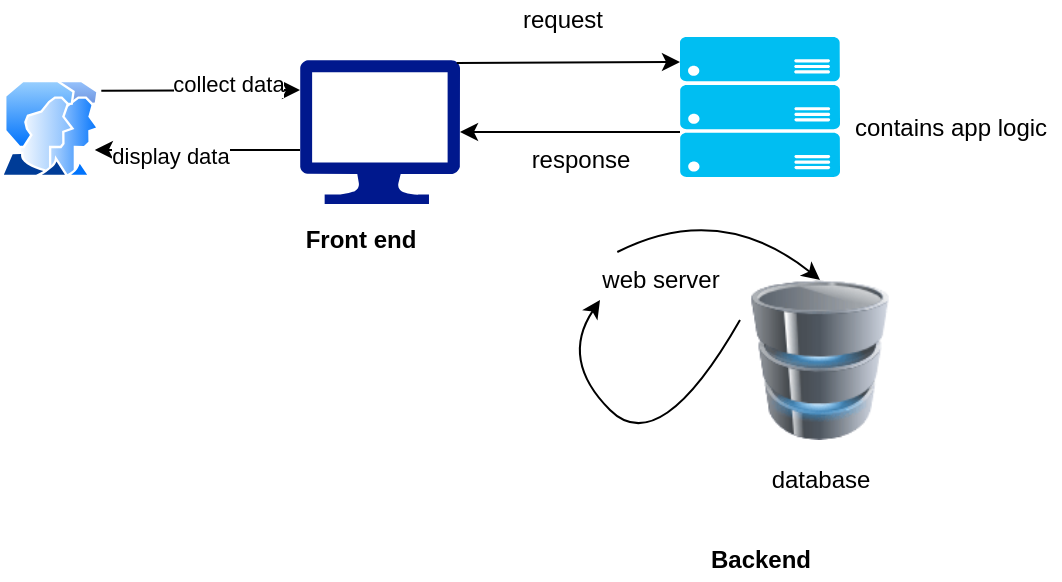 <mxfile version="18.2.0" type="device"><diagram id="Ep3M0cvQ6j31kW8HYtcX" name="Page-1"><mxGraphModel dx="782" dy="436" grid="1" gridSize="10" guides="1" tooltips="1" connect="1" arrows="1" fold="1" page="1" pageScale="1" pageWidth="827" pageHeight="1169" math="0" shadow="0"><root><mxCell id="0"/><mxCell id="1" parent="0"/><mxCell id="jVhAX_JXE4GI2uf3QXHV-6" value="" style="aspect=fixed;perimeter=ellipsePerimeter;html=1;align=center;shadow=0;dashed=0;spacingTop=3;image;image=img/lib/active_directory/user_accounts.svg;" vertex="1" parent="1"><mxGeometry x="90" y="100" width="50" height="48.5" as="geometry"/></mxCell><mxCell id="jVhAX_JXE4GI2uf3QXHV-7" value="" style="endArrow=classic;html=1;rounded=0;exitX=1.013;exitY=0.11;exitDx=0;exitDy=0;exitPerimeter=0;" edge="1" parent="1" source="jVhAX_JXE4GI2uf3QXHV-6"><mxGeometry width="50" height="50" relative="1" as="geometry"><mxPoint x="190" y="160" as="sourcePoint"/><mxPoint x="240" y="105" as="targetPoint"/></mxGeometry></mxCell><mxCell id="jVhAX_JXE4GI2uf3QXHV-8" value="collect data" style="edgeLabel;html=1;align=center;verticalAlign=middle;resizable=0;points=[];" vertex="1" connectable="0" parent="jVhAX_JXE4GI2uf3QXHV-7"><mxGeometry x="0.276" y="3" relative="1" as="geometry"><mxPoint as="offset"/></mxGeometry></mxCell><mxCell id="jVhAX_JXE4GI2uf3QXHV-9" value="" style="endArrow=classic;html=1;rounded=0;entryX=1;entryY=0.75;entryDx=0;entryDy=0;" edge="1" parent="1" target="jVhAX_JXE4GI2uf3QXHV-6"><mxGeometry width="50" height="50" relative="1" as="geometry"><mxPoint x="240" y="135" as="sourcePoint"/><mxPoint x="250" y="115" as="targetPoint"/></mxGeometry></mxCell><mxCell id="jVhAX_JXE4GI2uf3QXHV-10" value="display data" style="edgeLabel;html=1;align=center;verticalAlign=middle;resizable=0;points=[];" vertex="1" connectable="0" parent="jVhAX_JXE4GI2uf3QXHV-9"><mxGeometry x="0.276" y="3" relative="1" as="geometry"><mxPoint as="offset"/></mxGeometry></mxCell><mxCell id="jVhAX_JXE4GI2uf3QXHV-11" value="" style="sketch=0;aspect=fixed;pointerEvents=1;shadow=0;dashed=0;html=1;strokeColor=none;labelPosition=center;verticalLabelPosition=bottom;verticalAlign=top;align=center;fillColor=#00188D;shape=mxgraph.azure.computer" vertex="1" parent="1"><mxGeometry x="240" y="90" width="80" height="72" as="geometry"/></mxCell><mxCell id="jVhAX_JXE4GI2uf3QXHV-12" value="&lt;b&gt;Front end&lt;/b&gt;" style="text;html=1;align=center;verticalAlign=middle;resizable=0;points=[];autosize=1;strokeColor=none;fillColor=none;" vertex="1" parent="1"><mxGeometry x="235" y="170" width="70" height="20" as="geometry"/></mxCell><mxCell id="jVhAX_JXE4GI2uf3QXHV-13" value="" style="endArrow=classic;html=1;rounded=0;exitX=0.98;exitY=0.02;exitDx=0;exitDy=0;exitPerimeter=0;" edge="1" parent="1" source="jVhAX_JXE4GI2uf3QXHV-11"><mxGeometry width="50" height="50" relative="1" as="geometry"><mxPoint x="400" y="130" as="sourcePoint"/><mxPoint x="430" y="91" as="targetPoint"/></mxGeometry></mxCell><mxCell id="jVhAX_JXE4GI2uf3QXHV-14" value="" style="endArrow=classic;html=1;rounded=0;entryX=1;entryY=0.5;entryDx=0;entryDy=0;entryPerimeter=0;" edge="1" parent="1" target="jVhAX_JXE4GI2uf3QXHV-11"><mxGeometry width="50" height="50" relative="1" as="geometry"><mxPoint x="430" y="126" as="sourcePoint"/><mxPoint x="490" y="120" as="targetPoint"/></mxGeometry></mxCell><mxCell id="jVhAX_JXE4GI2uf3QXHV-15" value="request" style="text;html=1;align=center;verticalAlign=middle;resizable=0;points=[];autosize=1;strokeColor=none;fillColor=none;" vertex="1" parent="1"><mxGeometry x="341" y="60" width="60" height="20" as="geometry"/></mxCell><mxCell id="jVhAX_JXE4GI2uf3QXHV-16" value="response" style="text;html=1;align=center;verticalAlign=middle;resizable=0;points=[];autosize=1;strokeColor=none;fillColor=none;" vertex="1" parent="1"><mxGeometry x="350" y="130" width="60" height="20" as="geometry"/></mxCell><mxCell id="jVhAX_JXE4GI2uf3QXHV-17" value="" style="verticalLabelPosition=bottom;html=1;verticalAlign=top;align=center;strokeColor=none;fillColor=#00BEF2;shape=mxgraph.azure.server_rack;" vertex="1" parent="1"><mxGeometry x="430" y="78.5" width="80" height="70" as="geometry"/></mxCell><mxCell id="jVhAX_JXE4GI2uf3QXHV-19" value="" style="image;html=1;image=img/lib/clip_art/computers/Database_128x128.png" vertex="1" parent="1"><mxGeometry x="460" y="200" width="80" height="80" as="geometry"/></mxCell><mxCell id="jVhAX_JXE4GI2uf3QXHV-20" value="database" style="text;html=1;align=center;verticalAlign=middle;resizable=0;points=[];autosize=1;strokeColor=none;fillColor=none;" vertex="1" parent="1"><mxGeometry x="470" y="290" width="60" height="20" as="geometry"/></mxCell><mxCell id="jVhAX_JXE4GI2uf3QXHV-22" value="" style="curved=1;endArrow=classic;html=1;rounded=0;exitX=0;exitY=0.25;exitDx=0;exitDy=0;" edge="1" parent="1" source="jVhAX_JXE4GI2uf3QXHV-19"><mxGeometry width="50" height="50" relative="1" as="geometry"><mxPoint x="370" y="290" as="sourcePoint"/><mxPoint x="390" y="210" as="targetPoint"/><Array as="points"><mxPoint x="420" y="290"/><mxPoint x="370" y="240"/></Array></mxGeometry></mxCell><mxCell id="jVhAX_JXE4GI2uf3QXHV-23" value="web server" style="text;html=1;align=center;verticalAlign=middle;resizable=0;points=[];autosize=1;strokeColor=none;fillColor=none;" vertex="1" parent="1"><mxGeometry x="385" y="190" width="70" height="20" as="geometry"/></mxCell><mxCell id="jVhAX_JXE4GI2uf3QXHV-24" value="" style="curved=1;endArrow=classic;html=1;rounded=0;exitX=0.195;exitY=-0.2;exitDx=0;exitDy=0;exitPerimeter=0;entryX=0.5;entryY=0;entryDx=0;entryDy=0;" edge="1" parent="1" source="jVhAX_JXE4GI2uf3QXHV-23" target="jVhAX_JXE4GI2uf3QXHV-19"><mxGeometry width="50" height="50" relative="1" as="geometry"><mxPoint x="250" y="300" as="sourcePoint"/><mxPoint x="300" y="250" as="targetPoint"/><Array as="points"><mxPoint x="450" y="160"/></Array></mxGeometry></mxCell><mxCell id="jVhAX_JXE4GI2uf3QXHV-25" value="contains app logic" style="text;html=1;align=center;verticalAlign=middle;resizable=0;points=[];autosize=1;strokeColor=none;fillColor=none;" vertex="1" parent="1"><mxGeometry x="510" y="114.25" width="110" height="20" as="geometry"/></mxCell><mxCell id="jVhAX_JXE4GI2uf3QXHV-26" value="&lt;b&gt;Backend&lt;/b&gt;" style="text;html=1;align=center;verticalAlign=middle;resizable=0;points=[];autosize=1;strokeColor=none;fillColor=none;" vertex="1" parent="1"><mxGeometry x="435" y="330" width="70" height="20" as="geometry"/></mxCell></root></mxGraphModel></diagram></mxfile>